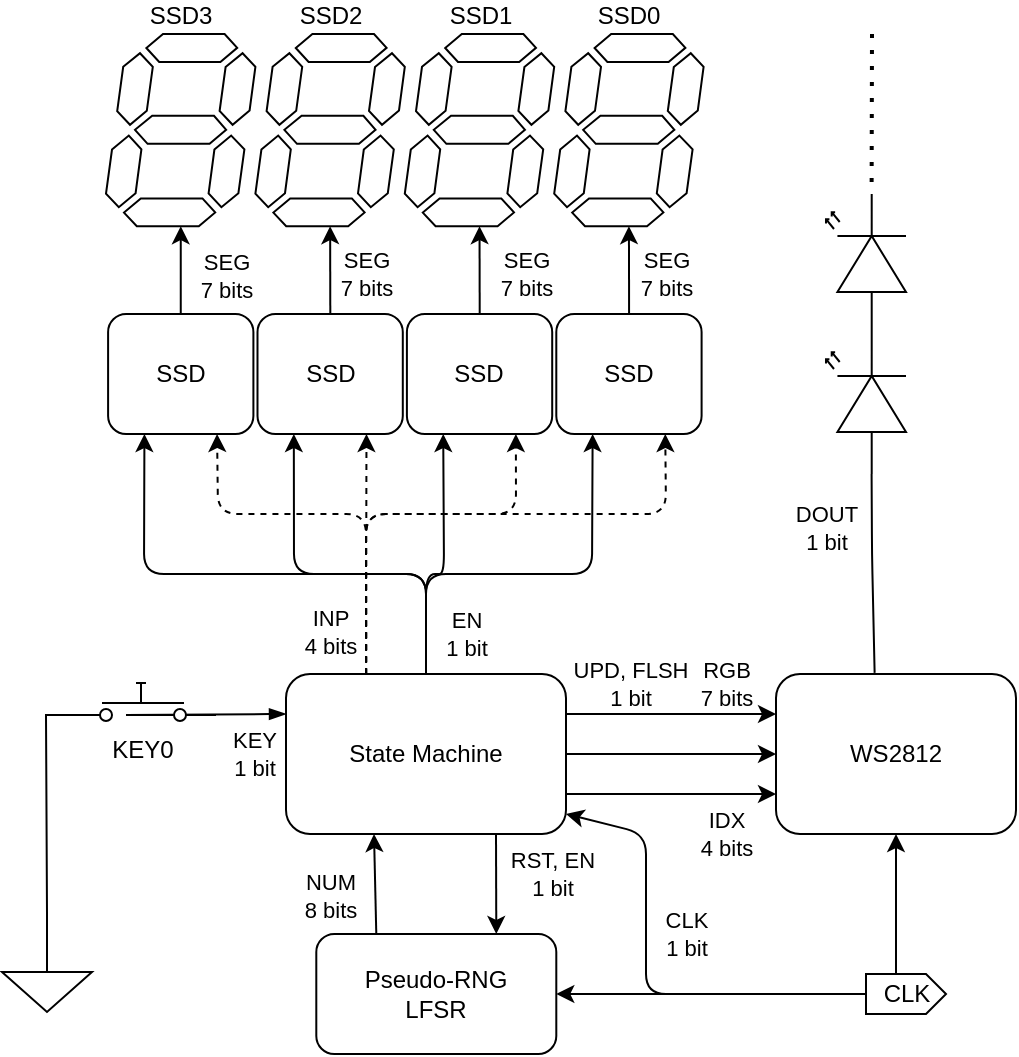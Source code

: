 <mxfile version="13.9.9" type="device" pages="2"><diagram id="1tjb2ZXq04pUINUWNGO6" name="Structure"><mxGraphModel dx="1242" dy="722" grid="1" gridSize="10" guides="1" tooltips="1" connect="1" arrows="1" fold="1" page="1" pageScale="1" pageWidth="827" pageHeight="1169" math="0" shadow="0"><root><mxCell id="0"/><mxCell id="1" parent="0"/><mxCell id="WSCRNW8yHOn5KsAuthBC-12" style="edgeStyle=orthogonalEdgeStyle;rounded=0;orthogonalLoop=1;jettySize=auto;html=1;exitX=1;exitY=0.84;exitDx=0;exitDy=0;exitPerimeter=0;entryX=0;entryY=0.25;entryDx=0;entryDy=0;endArrow=blockThin;endFill=1;" edge="1" parent="1" source="WSCRNW8yHOn5KsAuthBC-13" target="WSCRNW8yHOn5KsAuthBC-75"><mxGeometry relative="1" as="geometry"><Array as="points"><mxPoint x="650" y="400"/><mxPoint x="650" y="400"/></Array><mxPoint x="680.36" y="396.464" as="targetPoint"/></mxGeometry></mxCell><mxCell id="WSCRNW8yHOn5KsAuthBC-62" value="KEY&lt;br&gt;1 bit" style="edgeLabel;html=1;align=center;verticalAlign=middle;resizable=0;points=[];" vertex="1" connectable="0" parent="WSCRNW8yHOn5KsAuthBC-12"><mxGeometry x="0.182" relative="1" as="geometry"><mxPoint x="34.53" y="19.68" as="offset"/></mxGeometry></mxCell><mxCell id="WSCRNW8yHOn5KsAuthBC-13" value="KEY0" style="pointerEvents=1;verticalLabelPosition=bottom;shadow=0;dashed=0;align=center;html=1;verticalAlign=top;shape=mxgraph.electrical.electro-mechanical.push_switch_no;" vertex="1" parent="1"><mxGeometry x="620" y="384.5" width="75" height="19" as="geometry"/></mxCell><mxCell id="WSCRNW8yHOn5KsAuthBC-17" style="edgeStyle=orthogonalEdgeStyle;rounded=0;orthogonalLoop=1;jettySize=auto;html=1;exitX=0.5;exitY=0;exitDx=0;exitDy=0;exitPerimeter=0;entryX=0;entryY=0.84;entryDx=0;entryDy=0;entryPerimeter=0;endArrow=none;endFill=0;" edge="1" parent="1" source="WSCRNW8yHOn5KsAuthBC-18" target="WSCRNW8yHOn5KsAuthBC-13"><mxGeometry relative="1" as="geometry"><Array as="points"><mxPoint x="610" y="499"/><mxPoint x="610" y="401"/></Array></mxGeometry></mxCell><mxCell id="WSCRNW8yHOn5KsAuthBC-18" value="" style="pointerEvents=1;verticalLabelPosition=bottom;shadow=0;dashed=0;align=center;html=1;verticalAlign=top;shape=mxgraph.electrical.signal_sources.signal_ground;" vertex="1" parent="1"><mxGeometry x="588" y="519" width="45" height="30" as="geometry"/></mxCell><mxCell id="WSCRNW8yHOn5KsAuthBC-67" value="" style="edgeStyle=orthogonalEdgeStyle;curved=1;rounded=0;orthogonalLoop=1;jettySize=auto;html=1;" edge="1" parent="1" source="WSCRNW8yHOn5KsAuthBC-63" target="WSCRNW8yHOn5KsAuthBC-19"><mxGeometry relative="1" as="geometry"/></mxCell><mxCell id="WSCRNW8yHOn5KsAuthBC-71" value="SEG&lt;br&gt;7 bits" style="edgeLabel;html=1;align=center;verticalAlign=middle;resizable=0;points=[];" vertex="1" connectable="0" parent="WSCRNW8yHOn5KsAuthBC-67"><mxGeometry x="-0.283" relative="1" as="geometry"><mxPoint x="22.55" y="-4.16" as="offset"/></mxGeometry></mxCell><mxCell id="WSCRNW8yHOn5KsAuthBC-19" value="SSD3" style="verticalLabelPosition=top;shadow=0;dashed=0;align=center;html=1;verticalAlign=bottom;shape=mxgraph.electrical.opto_electronics.7_segment_display;pointerEvents=1;labelPosition=center;" vertex="1" parent="1"><mxGeometry x="640" y="60" width="74.7" height="96.1" as="geometry"/></mxCell><mxCell id="WSCRNW8yHOn5KsAuthBC-68" value="" style="edgeStyle=orthogonalEdgeStyle;curved=1;rounded=0;orthogonalLoop=1;jettySize=auto;html=1;" edge="1" parent="1" source="WSCRNW8yHOn5KsAuthBC-64" target="WSCRNW8yHOn5KsAuthBC-50"><mxGeometry relative="1" as="geometry"/></mxCell><mxCell id="WSCRNW8yHOn5KsAuthBC-72" value="SEG&lt;br&gt;7 bits" style="edgeLabel;html=1;align=center;verticalAlign=middle;resizable=0;points=[];" vertex="1" connectable="0" parent="WSCRNW8yHOn5KsAuthBC-68"><mxGeometry x="-0.366" y="1" relative="1" as="geometry"><mxPoint x="18.86" y="-6.05" as="offset"/></mxGeometry></mxCell><mxCell id="WSCRNW8yHOn5KsAuthBC-50" value="SSD2" style="verticalLabelPosition=top;shadow=0;dashed=0;align=center;html=1;verticalAlign=bottom;shape=mxgraph.electrical.opto_electronics.7_segment_display;pointerEvents=1;labelPosition=center;" vertex="1" parent="1"><mxGeometry x="714.7" y="60" width="74.7" height="96.1" as="geometry"/></mxCell><mxCell id="WSCRNW8yHOn5KsAuthBC-69" value="" style="edgeStyle=orthogonalEdgeStyle;curved=1;rounded=0;orthogonalLoop=1;jettySize=auto;html=1;" edge="1" parent="1" source="WSCRNW8yHOn5KsAuthBC-65" target="WSCRNW8yHOn5KsAuthBC-51"><mxGeometry relative="1" as="geometry"/></mxCell><mxCell id="WSCRNW8yHOn5KsAuthBC-73" value="SEG&lt;br&gt;7 bits" style="edgeLabel;html=1;align=center;verticalAlign=middle;resizable=0;points=[];" vertex="1" connectable="0" parent="WSCRNW8yHOn5KsAuthBC-69"><mxGeometry x="-0.143" y="-2" relative="1" as="geometry"><mxPoint x="21.14" y="-1.11" as="offset"/></mxGeometry></mxCell><mxCell id="WSCRNW8yHOn5KsAuthBC-51" value="SSD1" style="verticalLabelPosition=top;shadow=0;dashed=0;align=center;html=1;verticalAlign=bottom;shape=mxgraph.electrical.opto_electronics.7_segment_display;pointerEvents=1;labelPosition=center;" vertex="1" parent="1"><mxGeometry x="789.4" y="60" width="74.7" height="96.1" as="geometry"/></mxCell><mxCell id="WSCRNW8yHOn5KsAuthBC-70" value="" style="edgeStyle=orthogonalEdgeStyle;curved=1;rounded=0;orthogonalLoop=1;jettySize=auto;html=1;" edge="1" parent="1" source="WSCRNW8yHOn5KsAuthBC-66" target="WSCRNW8yHOn5KsAuthBC-52"><mxGeometry relative="1" as="geometry"/></mxCell><mxCell id="WSCRNW8yHOn5KsAuthBC-74" value="SEG&lt;br&gt;7 bits" style="edgeLabel;html=1;align=center;verticalAlign=middle;resizable=0;points=[];" vertex="1" connectable="0" parent="WSCRNW8yHOn5KsAuthBC-70"><mxGeometry x="0.177" y="-1" relative="1" as="geometry"><mxPoint x="17.56" y="5.73" as="offset"/></mxGeometry></mxCell><mxCell id="WSCRNW8yHOn5KsAuthBC-52" value="SSD0" style="verticalLabelPosition=top;shadow=0;dashed=0;align=center;html=1;verticalAlign=bottom;shape=mxgraph.electrical.opto_electronics.7_segment_display;pointerEvents=1;labelPosition=center;" vertex="1" parent="1"><mxGeometry x="864.1" y="60" width="74.7" height="96.1" as="geometry"/></mxCell><mxCell id="WSCRNW8yHOn5KsAuthBC-63" value="SSD" style="rounded=1;whiteSpace=wrap;html=1;" vertex="1" parent="1"><mxGeometry x="641.05" y="200" width="72.65" height="60" as="geometry"/></mxCell><mxCell id="WSCRNW8yHOn5KsAuthBC-64" value="SSD" style="rounded=1;whiteSpace=wrap;html=1;" vertex="1" parent="1"><mxGeometry x="715.75" y="200" width="72.65" height="60" as="geometry"/></mxCell><mxCell id="WSCRNW8yHOn5KsAuthBC-65" value="SSD" style="rounded=1;whiteSpace=wrap;html=1;" vertex="1" parent="1"><mxGeometry x="790.45" y="200" width="72.65" height="60" as="geometry"/></mxCell><mxCell id="WSCRNW8yHOn5KsAuthBC-66" value="SSD" style="rounded=1;whiteSpace=wrap;html=1;" vertex="1" parent="1"><mxGeometry x="865.15" y="200" width="72.65" height="60" as="geometry"/></mxCell><mxCell id="WSCRNW8yHOn5KsAuthBC-75" value="State Machine" style="rounded=1;whiteSpace=wrap;html=1;" vertex="1" parent="1"><mxGeometry x="730" y="380" width="140" height="80" as="geometry"/></mxCell><mxCell id="WSCRNW8yHOn5KsAuthBC-77" value="" style="endArrow=classic;html=1;entryX=0.75;entryY=1;entryDx=0;entryDy=0;exitX=0.287;exitY=0.001;exitDx=0;exitDy=0;dashed=1;exitPerimeter=0;" edge="1" parent="1" source="WSCRNW8yHOn5KsAuthBC-75" target="WSCRNW8yHOn5KsAuthBC-63"><mxGeometry width="50" height="50" relative="1" as="geometry"><mxPoint x="570" y="360" as="sourcePoint"/><mxPoint x="620" y="310" as="targetPoint"/><Array as="points"><mxPoint x="770" y="300"/><mxPoint x="696" y="300"/></Array></mxGeometry></mxCell><mxCell id="WSCRNW8yHOn5KsAuthBC-78" value="" style="endArrow=classic;html=1;entryX=0.25;entryY=1;entryDx=0;entryDy=0;exitX=0.5;exitY=0;exitDx=0;exitDy=0;" edge="1" parent="1" source="WSCRNW8yHOn5KsAuthBC-75" target="WSCRNW8yHOn5KsAuthBC-63"><mxGeometry width="50" height="50" relative="1" as="geometry"><mxPoint x="620" y="380" as="sourcePoint"/><mxPoint x="670" y="330" as="targetPoint"/><Array as="points"><mxPoint x="800" y="330"/><mxPoint x="659" y="330"/></Array></mxGeometry></mxCell><mxCell id="WSCRNW8yHOn5KsAuthBC-79" value="" style="endArrow=classic;html=1;entryX=0.25;entryY=1;entryDx=0;entryDy=0;exitX=0.5;exitY=0;exitDx=0;exitDy=0;" edge="1" parent="1" source="WSCRNW8yHOn5KsAuthBC-75" target="WSCRNW8yHOn5KsAuthBC-65"><mxGeometry width="50" height="50" relative="1" as="geometry"><mxPoint x="580" y="370" as="sourcePoint"/><mxPoint x="630" y="320" as="targetPoint"/><Array as="points"><mxPoint x="800" y="330"/><mxPoint x="809" y="330"/></Array></mxGeometry></mxCell><mxCell id="WSCRNW8yHOn5KsAuthBC-80" value="" style="endArrow=classic;html=1;entryX=0.25;entryY=1;entryDx=0;entryDy=0;" edge="1" parent="1" target="WSCRNW8yHOn5KsAuthBC-64"><mxGeometry width="50" height="50" relative="1" as="geometry"><mxPoint x="800" y="380" as="sourcePoint"/><mxPoint x="640" y="330" as="targetPoint"/><Array as="points"><mxPoint x="800" y="330"/><mxPoint x="734" y="330"/></Array></mxGeometry></mxCell><mxCell id="WSCRNW8yHOn5KsAuthBC-81" value="" style="endArrow=classic;html=1;entryX=0.25;entryY=1;entryDx=0;entryDy=0;" edge="1" parent="1" target="WSCRNW8yHOn5KsAuthBC-66"><mxGeometry width="50" height="50" relative="1" as="geometry"><mxPoint x="800" y="380" as="sourcePoint"/><mxPoint x="920" y="279.5" as="targetPoint"/><Array as="points"><mxPoint x="800" y="330"/><mxPoint x="883" y="330"/></Array></mxGeometry></mxCell><mxCell id="WSCRNW8yHOn5KsAuthBC-82" value="EN&lt;br&gt;1 bit" style="edgeLabel;html=1;align=center;verticalAlign=middle;resizable=0;points=[];" vertex="1" connectable="0" parent="WSCRNW8yHOn5KsAuthBC-81"><mxGeometry x="-0.877" y="-1" relative="1" as="geometry"><mxPoint x="19" y="-7.59" as="offset"/></mxGeometry></mxCell><mxCell id="WSCRNW8yHOn5KsAuthBC-83" value="" style="endArrow=classic;html=1;entryX=0.75;entryY=1;entryDx=0;entryDy=0;dashed=1;" edge="1" parent="1" target="WSCRNW8yHOn5KsAuthBC-65"><mxGeometry width="50" height="50" relative="1" as="geometry"><mxPoint x="770" y="380" as="sourcePoint"/><mxPoint x="1000" y="300" as="targetPoint"/><Array as="points"><mxPoint x="770" y="300"/><mxPoint x="845" y="300"/></Array></mxGeometry></mxCell><mxCell id="WSCRNW8yHOn5KsAuthBC-84" value="" style="endArrow=classic;html=1;entryX=0.75;entryY=1;entryDx=0;entryDy=0;exitX=0.286;exitY=0.007;exitDx=0;exitDy=0;dashed=1;exitPerimeter=0;" edge="1" parent="1" source="WSCRNW8yHOn5KsAuthBC-75" target="WSCRNW8yHOn5KsAuthBC-66"><mxGeometry width="50" height="50" relative="1" as="geometry"><mxPoint x="950" y="350" as="sourcePoint"/><mxPoint x="1000" y="300" as="targetPoint"/><Array as="points"><mxPoint x="770" y="300"/><mxPoint x="920" y="300"/></Array></mxGeometry></mxCell><mxCell id="WSCRNW8yHOn5KsAuthBC-86" value="" style="endArrow=classic;html=1;entryX=0.75;entryY=1;entryDx=0;entryDy=0;dashed=1;" edge="1" parent="1" target="WSCRNW8yHOn5KsAuthBC-64"><mxGeometry width="50" height="50" relative="1" as="geometry"><mxPoint x="770" y="380" as="sourcePoint"/><mxPoint x="410" y="290" as="targetPoint"/></mxGeometry></mxCell><mxCell id="WSCRNW8yHOn5KsAuthBC-87" value="INP&lt;br&gt;4 bits" style="edgeLabel;html=1;align=center;verticalAlign=middle;resizable=0;points=[];" vertex="1" connectable="0" parent="WSCRNW8yHOn5KsAuthBC-86"><mxGeometry x="-0.642" relative="1" as="geometry"><mxPoint x="-17.99" as="offset"/></mxGeometry></mxCell><mxCell id="WSCRNW8yHOn5KsAuthBC-88" value="Pseudo-RNG&lt;br&gt;LFSR" style="rounded=1;whiteSpace=wrap;html=1;" vertex="1" parent="1"><mxGeometry x="745.15" y="510" width="120" height="60" as="geometry"/></mxCell><mxCell id="WSCRNW8yHOn5KsAuthBC-90" value="" style="endArrow=classic;html=1;entryX=0.75;entryY=0;entryDx=0;entryDy=0;exitX=0.75;exitY=1;exitDx=0;exitDy=0;" edge="1" parent="1" source="WSCRNW8yHOn5KsAuthBC-75" target="WSCRNW8yHOn5KsAuthBC-88"><mxGeometry width="50" height="50" relative="1" as="geometry"><mxPoint x="910" y="530" as="sourcePoint"/><mxPoint x="960" y="480" as="targetPoint"/><Array as="points"/></mxGeometry></mxCell><mxCell id="WSCRNW8yHOn5KsAuthBC-91" value="RST, EN&lt;br&gt;1 bit" style="edgeLabel;html=1;align=center;verticalAlign=middle;resizable=0;points=[];" vertex="1" connectable="0" parent="WSCRNW8yHOn5KsAuthBC-90"><mxGeometry x="-0.409" y="2" relative="1" as="geometry"><mxPoint x="26.06" y="5.21" as="offset"/></mxGeometry></mxCell><mxCell id="WSCRNW8yHOn5KsAuthBC-92" value="" style="endArrow=classic;html=1;exitX=0.25;exitY=0;exitDx=0;exitDy=0;" edge="1" parent="1" source="WSCRNW8yHOn5KsAuthBC-88"><mxGeometry width="50" height="50" relative="1" as="geometry"><mxPoint x="772.27" y="510.96" as="sourcePoint"/><mxPoint x="774" y="460" as="targetPoint"/><Array as="points"/></mxGeometry></mxCell><mxCell id="WSCRNW8yHOn5KsAuthBC-93" value="NUM&lt;br&gt;8 bits" style="edgeLabel;html=1;align=center;verticalAlign=middle;resizable=0;points=[];" vertex="1" connectable="0" parent="WSCRNW8yHOn5KsAuthBC-92"><mxGeometry x="0.544" y="-2" relative="1" as="geometry"><mxPoint x="-24.18" y="18.84" as="offset"/></mxGeometry></mxCell><mxCell id="WSCRNW8yHOn5KsAuthBC-96" value="WS2812" style="rounded=1;whiteSpace=wrap;html=1;" vertex="1" parent="1"><mxGeometry x="975" y="380" width="120" height="80" as="geometry"/></mxCell><mxCell id="WSCRNW8yHOn5KsAuthBC-98" value="" style="verticalLabelPosition=bottom;shadow=0;dashed=0;align=center;html=1;verticalAlign=top;shape=mxgraph.electrical.opto_electronics.led_2;pointerEvents=1;direction=north;" vertex="1" parent="1"><mxGeometry x="1000" y="210" width="40" height="70" as="geometry"/></mxCell><mxCell id="WSCRNW8yHOn5KsAuthBC-99" value="" style="verticalLabelPosition=bottom;shadow=0;dashed=0;align=center;html=1;verticalAlign=top;shape=mxgraph.electrical.opto_electronics.led_2;pointerEvents=1;direction=north;" vertex="1" parent="1"><mxGeometry x="1000" y="140" width="40" height="70" as="geometry"/></mxCell><mxCell id="WSCRNW8yHOn5KsAuthBC-100" value="" style="endArrow=none;html=1;entryX=0;entryY=0.57;entryDx=0;entryDy=0;entryPerimeter=0;exitX=0.411;exitY=-0.007;exitDx=0;exitDy=0;endFill=0;exitPerimeter=0;" edge="1" parent="1" source="WSCRNW8yHOn5KsAuthBC-96" target="WSCRNW8yHOn5KsAuthBC-98"><mxGeometry width="50" height="50" relative="1" as="geometry"><mxPoint x="1160" y="410" as="sourcePoint"/><mxPoint x="1210" y="360" as="targetPoint"/><Array as="points"><mxPoint x="1023" y="320"/></Array></mxGeometry></mxCell><mxCell id="WSCRNW8yHOn5KsAuthBC-101" value="DOUT&lt;br&gt;1 bit" style="edgeLabel;html=1;align=center;verticalAlign=middle;resizable=0;points=[];" vertex="1" connectable="0" parent="WSCRNW8yHOn5KsAuthBC-100"><mxGeometry x="-0.297" y="-2" relative="1" as="geometry"><mxPoint x="-25.57" y="-37.88" as="offset"/></mxGeometry></mxCell><mxCell id="WSCRNW8yHOn5KsAuthBC-103" value="" style="endArrow=classic;html=1;entryX=0;entryY=0.25;entryDx=0;entryDy=0;exitX=1;exitY=0.25;exitDx=0;exitDy=0;" edge="1" parent="1" source="WSCRNW8yHOn5KsAuthBC-75" target="WSCRNW8yHOn5KsAuthBC-96"><mxGeometry width="50" height="50" relative="1" as="geometry"><mxPoint x="1120" y="470" as="sourcePoint"/><mxPoint x="1170" y="420" as="targetPoint"/></mxGeometry></mxCell><mxCell id="WSCRNW8yHOn5KsAuthBC-104" value="RGB&lt;br&gt;7 bits" style="edgeLabel;html=1;align=center;verticalAlign=middle;resizable=0;points=[];" vertex="1" connectable="0" parent="WSCRNW8yHOn5KsAuthBC-103"><mxGeometry x="-0.496" y="1" relative="1" as="geometry"><mxPoint x="53.71" y="-14.5" as="offset"/></mxGeometry></mxCell><mxCell id="WSCRNW8yHOn5KsAuthBC-106" value="" style="endArrow=classic;html=1;entryX=0;entryY=0.75;entryDx=0;entryDy=0;exitX=1;exitY=0.75;exitDx=0;exitDy=0;" edge="1" parent="1" source="WSCRNW8yHOn5KsAuthBC-75" target="WSCRNW8yHOn5KsAuthBC-96"><mxGeometry width="50" height="50" relative="1" as="geometry"><mxPoint x="960" y="550" as="sourcePoint"/><mxPoint x="1010" y="500" as="targetPoint"/><Array as="points"><mxPoint x="930" y="440"/></Array></mxGeometry></mxCell><mxCell id="WSCRNW8yHOn5KsAuthBC-107" value="IDX&lt;br&gt;4 bits" style="edgeLabel;html=1;align=center;verticalAlign=middle;resizable=0;points=[];" vertex="1" connectable="0" parent="WSCRNW8yHOn5KsAuthBC-106"><mxGeometry x="-0.45" y="2" relative="1" as="geometry"><mxPoint x="50.86" y="22.0" as="offset"/></mxGeometry></mxCell><mxCell id="WSCRNW8yHOn5KsAuthBC-108" value="" style="endArrow=classic;html=1;exitX=1;exitY=0.5;exitDx=0;exitDy=0;entryX=0;entryY=0.5;entryDx=0;entryDy=0;" edge="1" parent="1" source="WSCRNW8yHOn5KsAuthBC-75" target="WSCRNW8yHOn5KsAuthBC-96"><mxGeometry width="50" height="50" relative="1" as="geometry"><mxPoint x="1140" y="580" as="sourcePoint"/><mxPoint x="974" y="423" as="targetPoint"/></mxGeometry></mxCell><mxCell id="WSCRNW8yHOn5KsAuthBC-109" value="UPD, FLSH&lt;br&gt;1 bit" style="edgeLabel;html=1;align=center;verticalAlign=middle;resizable=0;points=[];" vertex="1" connectable="0" parent="WSCRNW8yHOn5KsAuthBC-108"><mxGeometry x="-0.286" relative="1" as="geometry"><mxPoint x="-6.24" y="-35.5" as="offset"/></mxGeometry></mxCell><mxCell id="WSCRNW8yHOn5KsAuthBC-114" value="" style="endArrow=none;dashed=1;html=1;dashPattern=1 3;strokeWidth=2;entryX=1;entryY=0.57;entryDx=0;entryDy=0;entryPerimeter=0;" edge="1" parent="1" target="WSCRNW8yHOn5KsAuthBC-99"><mxGeometry width="50" height="50" relative="1" as="geometry"><mxPoint x="1023" y="60" as="sourcePoint"/><mxPoint x="1360" y="340" as="targetPoint"/></mxGeometry></mxCell><mxCell id="WSCRNW8yHOn5KsAuthBC-115" value="" style="endArrow=classic;html=1;entryX=1;entryY=0.5;entryDx=0;entryDy=0;exitX=0;exitY=0.5;exitDx=0;exitDy=0;exitPerimeter=0;" edge="1" parent="1" source="WSCRNW8yHOn5KsAuthBC-118" target="WSCRNW8yHOn5KsAuthBC-88"><mxGeometry width="50" height="50" relative="1" as="geometry"><mxPoint x="930" y="540" as="sourcePoint"/><mxPoint x="960" y="530" as="targetPoint"/></mxGeometry></mxCell><mxCell id="WSCRNW8yHOn5KsAuthBC-116" value="" style="endArrow=classic;html=1;entryX=0.5;entryY=1;entryDx=0;entryDy=0;exitX=0;exitY=0;exitDx=15;exitDy=0;exitPerimeter=0;" edge="1" parent="1" source="WSCRNW8yHOn5KsAuthBC-118" target="WSCRNW8yHOn5KsAuthBC-96"><mxGeometry width="50" height="50" relative="1" as="geometry"><mxPoint x="1035" y="500" as="sourcePoint"/><mxPoint x="1020" y="510" as="targetPoint"/></mxGeometry></mxCell><mxCell id="WSCRNW8yHOn5KsAuthBC-117" value="" style="endArrow=classic;html=1;entryX=1;entryY=0.875;entryDx=0;entryDy=0;exitX=0;exitY=0.5;exitDx=0;exitDy=0;exitPerimeter=0;entryPerimeter=0;" edge="1" parent="1" source="WSCRNW8yHOn5KsAuthBC-118" target="WSCRNW8yHOn5KsAuthBC-75"><mxGeometry width="50" height="50" relative="1" as="geometry"><mxPoint x="960" y="500" as="sourcePoint"/><mxPoint x="1110" y="530" as="targetPoint"/><Array as="points"><mxPoint x="910" y="540"/><mxPoint x="910" y="460"/></Array></mxGeometry></mxCell><mxCell id="WSCRNW8yHOn5KsAuthBC-119" value="CLK&lt;br&gt;1 bit" style="edgeLabel;html=1;align=center;verticalAlign=middle;resizable=0;points=[];" vertex="1" connectable="0" parent="WSCRNW8yHOn5KsAuthBC-117"><mxGeometry x="0.184" relative="1" as="geometry"><mxPoint x="20" y="-2.86" as="offset"/></mxGeometry></mxCell><mxCell id="WSCRNW8yHOn5KsAuthBC-118" value="CLK" style="html=1;shadow=0;dashed=0;align=center;verticalAlign=middle;shape=mxgraph.arrows2.arrow;dy=0;dx=10;notch=0;direction=east;" vertex="1" parent="1"><mxGeometry x="1020" y="530" width="40" height="20" as="geometry"/></mxCell></root></mxGraphModel></diagram><diagram id="I-QmEtIM3zx0TGkrb1aM" name="State-Transition-Diagram"><mxGraphModel dx="857" dy="498" grid="1" gridSize="10" guides="1" tooltips="1" connect="1" arrows="1" fold="1" page="1" pageScale="1" pageWidth="827" pageHeight="1169" math="0" shadow="0"><root><mxCell id="3ZRxVlrD0KlC8S1qyZ3e-0"/><mxCell id="3ZRxVlrD0KlC8S1qyZ3e-1" parent="3ZRxVlrD0KlC8S1qyZ3e-0"/><mxCell id="3ZRxVlrD0KlC8S1qyZ3e-2" value="IDLE&lt;br&gt;rng_en = '0'&lt;br&gt;ssd_en = '0'&lt;br&gt;led_en = '0'" style="rounded=1;whiteSpace=wrap;html=1;" vertex="1" parent="3ZRxVlrD0KlC8S1qyZ3e-1"><mxGeometry x="120" y="120" width="120" height="60" as="geometry"/></mxCell><mxCell id="jlGvVTlxtFV9wLV_mzfP-0" value="BTN_WAIT&lt;br&gt;rng_en = '1'" style="rounded=1;whiteSpace=wrap;html=1;" vertex="1" parent="3ZRxVlrD0KlC8S1qyZ3e-1"><mxGeometry x="320" y="120" width="120" height="60" as="geometry"/></mxCell><mxCell id="p0xscH6DXVoMcOPdF2dK-1" value="RND_DELAY&lt;br&gt;Count until n random&lt;br&gt;milliseconds have&amp;nbsp;&lt;br&gt;passed&lt;br&gt;rng_en = '0'" style="rounded=1;whiteSpace=wrap;html=1;" vertex="1" parent="3ZRxVlrD0KlC8S1qyZ3e-1"><mxGeometry x="320" y="220" width="120" height="80" as="geometry"/></mxCell><mxCell id="p0xscH6DXVoMcOPdF2dK-2" value="COUNTING&lt;br&gt;led_en = '1'&lt;br&gt;led_idx += 1&lt;br&gt;upd, flsh = '1'" style="rounded=1;whiteSpace=wrap;html=1;" vertex="1" parent="3ZRxVlrD0KlC8S1qyZ3e-1"><mxGeometry x="320" y="340" width="120" height="60" as="geometry"/></mxCell><mxCell id="p0xscH6DXVoMcOPdF2dK-3" value="BTN_WAIT&lt;br&gt;show response time&lt;br&gt;ssd_en = '1'" style="rounded=1;whiteSpace=wrap;html=1;" vertex="1" parent="3ZRxVlrD0KlC8S1qyZ3e-1"><mxGeometry x="120" y="340" width="120" height="60" as="geometry"/></mxCell><mxCell id="NFr7wTamUyjDdsloVJ8R-1" value="" style="endArrow=classic;html=1;entryX=0;entryY=0.5;entryDx=0;entryDy=0;exitX=1;exitY=0.5;exitDx=0;exitDy=0;" edge="1" parent="3ZRxVlrD0KlC8S1qyZ3e-1" source="3ZRxVlrD0KlC8S1qyZ3e-2" target="jlGvVTlxtFV9wLV_mzfP-0"><mxGeometry width="50" height="50" relative="1" as="geometry"><mxPoint x="160" y="280" as="sourcePoint"/><mxPoint x="210" y="230" as="targetPoint"/></mxGeometry></mxCell><mxCell id="NFr7wTamUyjDdsloVJ8R-2" value="KEY0 = '0'" style="edgeLabel;html=1;align=center;verticalAlign=middle;resizable=0;points=[];" vertex="1" connectable="0" parent="NFr7wTamUyjDdsloVJ8R-1"><mxGeometry x="-0.434" y="3" relative="1" as="geometry"><mxPoint x="17.24" y="-7" as="offset"/></mxGeometry></mxCell><mxCell id="NFr7wTamUyjDdsloVJ8R-3" value="" style="endArrow=classic;html=1;entryX=0.5;entryY=0;entryDx=0;entryDy=0;exitX=0.5;exitY=1;exitDx=0;exitDy=0;" edge="1" parent="3ZRxVlrD0KlC8S1qyZ3e-1" source="jlGvVTlxtFV9wLV_mzfP-0" target="p0xscH6DXVoMcOPdF2dK-1"><mxGeometry width="50" height="50" relative="1" as="geometry"><mxPoint x="140" y="300" as="sourcePoint"/><mxPoint x="190" y="250" as="targetPoint"/></mxGeometry></mxCell><mxCell id="NFr7wTamUyjDdsloVJ8R-4" value="KEY0 = '1'" style="edgeLabel;html=1;align=center;verticalAlign=middle;resizable=0;points=[];" vertex="1" connectable="0" parent="NFr7wTamUyjDdsloVJ8R-3"><mxGeometry x="0.396" relative="1" as="geometry"><mxPoint x="-40" y="-15.17" as="offset"/></mxGeometry></mxCell><mxCell id="NFr7wTamUyjDdsloVJ8R-6" value="" style="endArrow=classic;html=1;entryX=0.5;entryY=0;entryDx=0;entryDy=0;exitX=0.5;exitY=1;exitDx=0;exitDy=0;" edge="1" parent="3ZRxVlrD0KlC8S1qyZ3e-1" source="p0xscH6DXVoMcOPdF2dK-1" target="p0xscH6DXVoMcOPdF2dK-2"><mxGeometry width="50" height="50" relative="1" as="geometry"><mxPoint x="540" y="330" as="sourcePoint"/><mxPoint x="590" y="280" as="targetPoint"/></mxGeometry></mxCell><mxCell id="NFr7wTamUyjDdsloVJ8R-7" value="CNT = DELAY" style="edgeLabel;html=1;align=center;verticalAlign=middle;resizable=0;points=[];" vertex="1" connectable="0" parent="NFr7wTamUyjDdsloVJ8R-6"><mxGeometry x="0.272" y="-1" relative="1" as="geometry"><mxPoint x="-39" y="-1.72" as="offset"/></mxGeometry></mxCell><mxCell id="NFr7wTamUyjDdsloVJ8R-9" value="" style="endArrow=classic;html=1;entryX=1;entryY=0.5;entryDx=0;entryDy=0;exitX=0;exitY=0.5;exitDx=0;exitDy=0;" edge="1" parent="3ZRxVlrD0KlC8S1qyZ3e-1" source="p0xscH6DXVoMcOPdF2dK-2" target="p0xscH6DXVoMcOPdF2dK-3"><mxGeometry width="50" height="50" relative="1" as="geometry"><mxPoint x="250" y="500" as="sourcePoint"/><mxPoint x="300" y="450" as="targetPoint"/></mxGeometry></mxCell><mxCell id="NFr7wTamUyjDdsloVJ8R-10" value="KEY0 = '0'" style="edgeLabel;html=1;align=center;verticalAlign=middle;resizable=0;points=[];" vertex="1" connectable="0" parent="NFr7wTamUyjDdsloVJ8R-9"><mxGeometry x="0.434" y="2" relative="1" as="geometry"><mxPoint x="17.24" y="8" as="offset"/></mxGeometry></mxCell><mxCell id="NFr7wTamUyjDdsloVJ8R-11" value="" style="endArrow=classic;html=1;exitX=0.5;exitY=0;exitDx=0;exitDy=0;entryX=0.5;entryY=1;entryDx=0;entryDy=0;" edge="1" parent="3ZRxVlrD0KlC8S1qyZ3e-1" source="p0xscH6DXVoMcOPdF2dK-3" target="3ZRxVlrD0KlC8S1qyZ3e-2"><mxGeometry width="50" height="50" relative="1" as="geometry"><mxPoint x="140" y="300" as="sourcePoint"/><mxPoint x="190" y="250" as="targetPoint"/></mxGeometry></mxCell><mxCell id="NFr7wTamUyjDdsloVJ8R-12" value="KEY0 = '1'" style="edgeLabel;html=1;align=center;verticalAlign=middle;resizable=0;points=[];" vertex="1" connectable="0" parent="NFr7wTamUyjDdsloVJ8R-11"><mxGeometry x="-0.419" y="3" relative="1" as="geometry"><mxPoint x="33" y="-33.79" as="offset"/></mxGeometry></mxCell><mxCell id="NFr7wTamUyjDdsloVJ8R-13" style="edgeStyle=orthogonalEdgeStyle;curved=1;rounded=0;orthogonalLoop=1;jettySize=auto;html=1;exitX=1;exitY=0.5;exitDx=0;exitDy=0;entryX=0.5;entryY=1;entryDx=0;entryDy=0;endArrow=none;endFill=0;startArrow=classicThin;startFill=1;" edge="1" parent="3ZRxVlrD0KlC8S1qyZ3e-1" source="p0xscH6DXVoMcOPdF2dK-2" target="p0xscH6DXVoMcOPdF2dK-2"><mxGeometry relative="1" as="geometry"><Array as="points"><mxPoint x="470" y="370"/><mxPoint x="470" y="450"/><mxPoint x="380" y="450"/></Array></mxGeometry></mxCell><mxCell id="NFr7wTamUyjDdsloVJ8R-14" value="CNT = PERIOD" style="edgeLabel;html=1;align=center;verticalAlign=middle;resizable=0;points=[];" vertex="1" connectable="0" parent="NFr7wTamUyjDdsloVJ8R-13"><mxGeometry x="-0.207" y="-11" relative="1" as="geometry"><mxPoint x="-119.03" y="-9.28" as="offset"/></mxGeometry></mxCell></root></mxGraphModel></diagram></mxfile>
